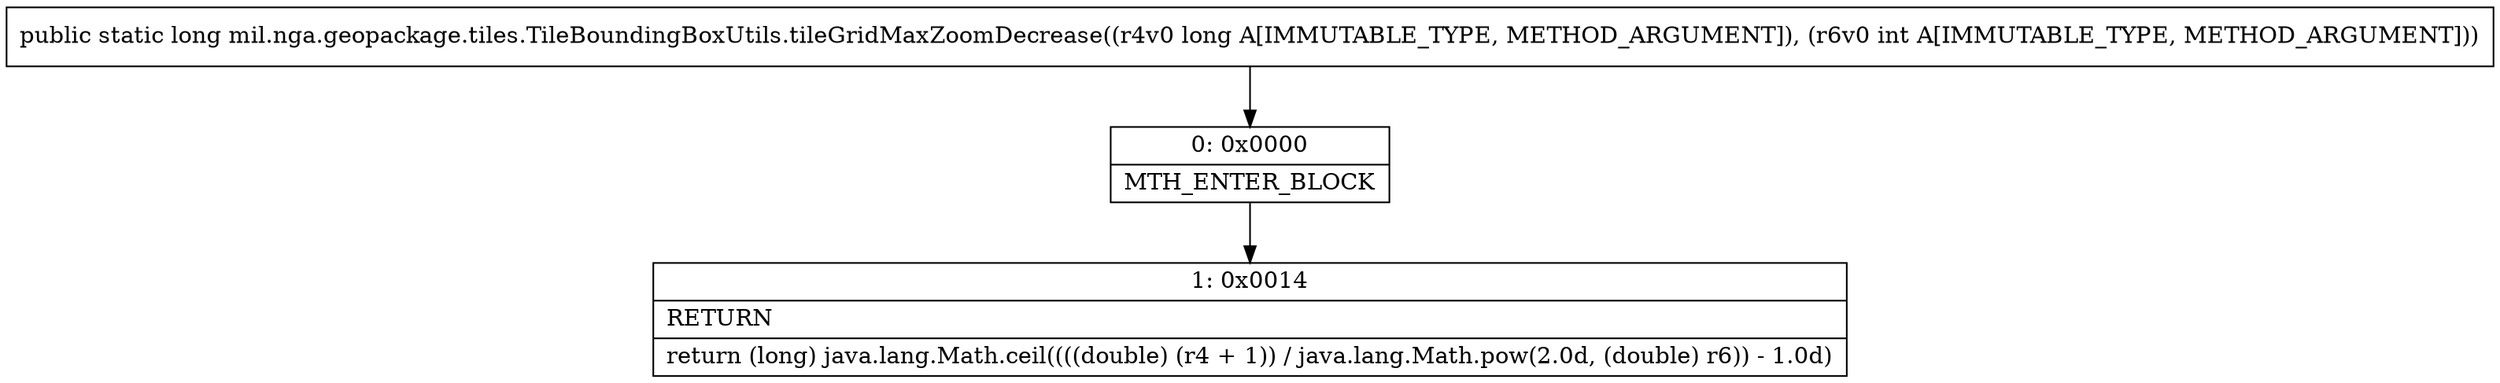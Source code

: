 digraph "CFG formil.nga.geopackage.tiles.TileBoundingBoxUtils.tileGridMaxZoomDecrease(JI)J" {
Node_0 [shape=record,label="{0\:\ 0x0000|MTH_ENTER_BLOCK\l}"];
Node_1 [shape=record,label="{1\:\ 0x0014|RETURN\l|return (long) java.lang.Math.ceil((((double) (r4 + 1)) \/ java.lang.Math.pow(2.0d, (double) r6)) \- 1.0d)\l}"];
MethodNode[shape=record,label="{public static long mil.nga.geopackage.tiles.TileBoundingBoxUtils.tileGridMaxZoomDecrease((r4v0 long A[IMMUTABLE_TYPE, METHOD_ARGUMENT]), (r6v0 int A[IMMUTABLE_TYPE, METHOD_ARGUMENT])) }"];
MethodNode -> Node_0;
Node_0 -> Node_1;
}

